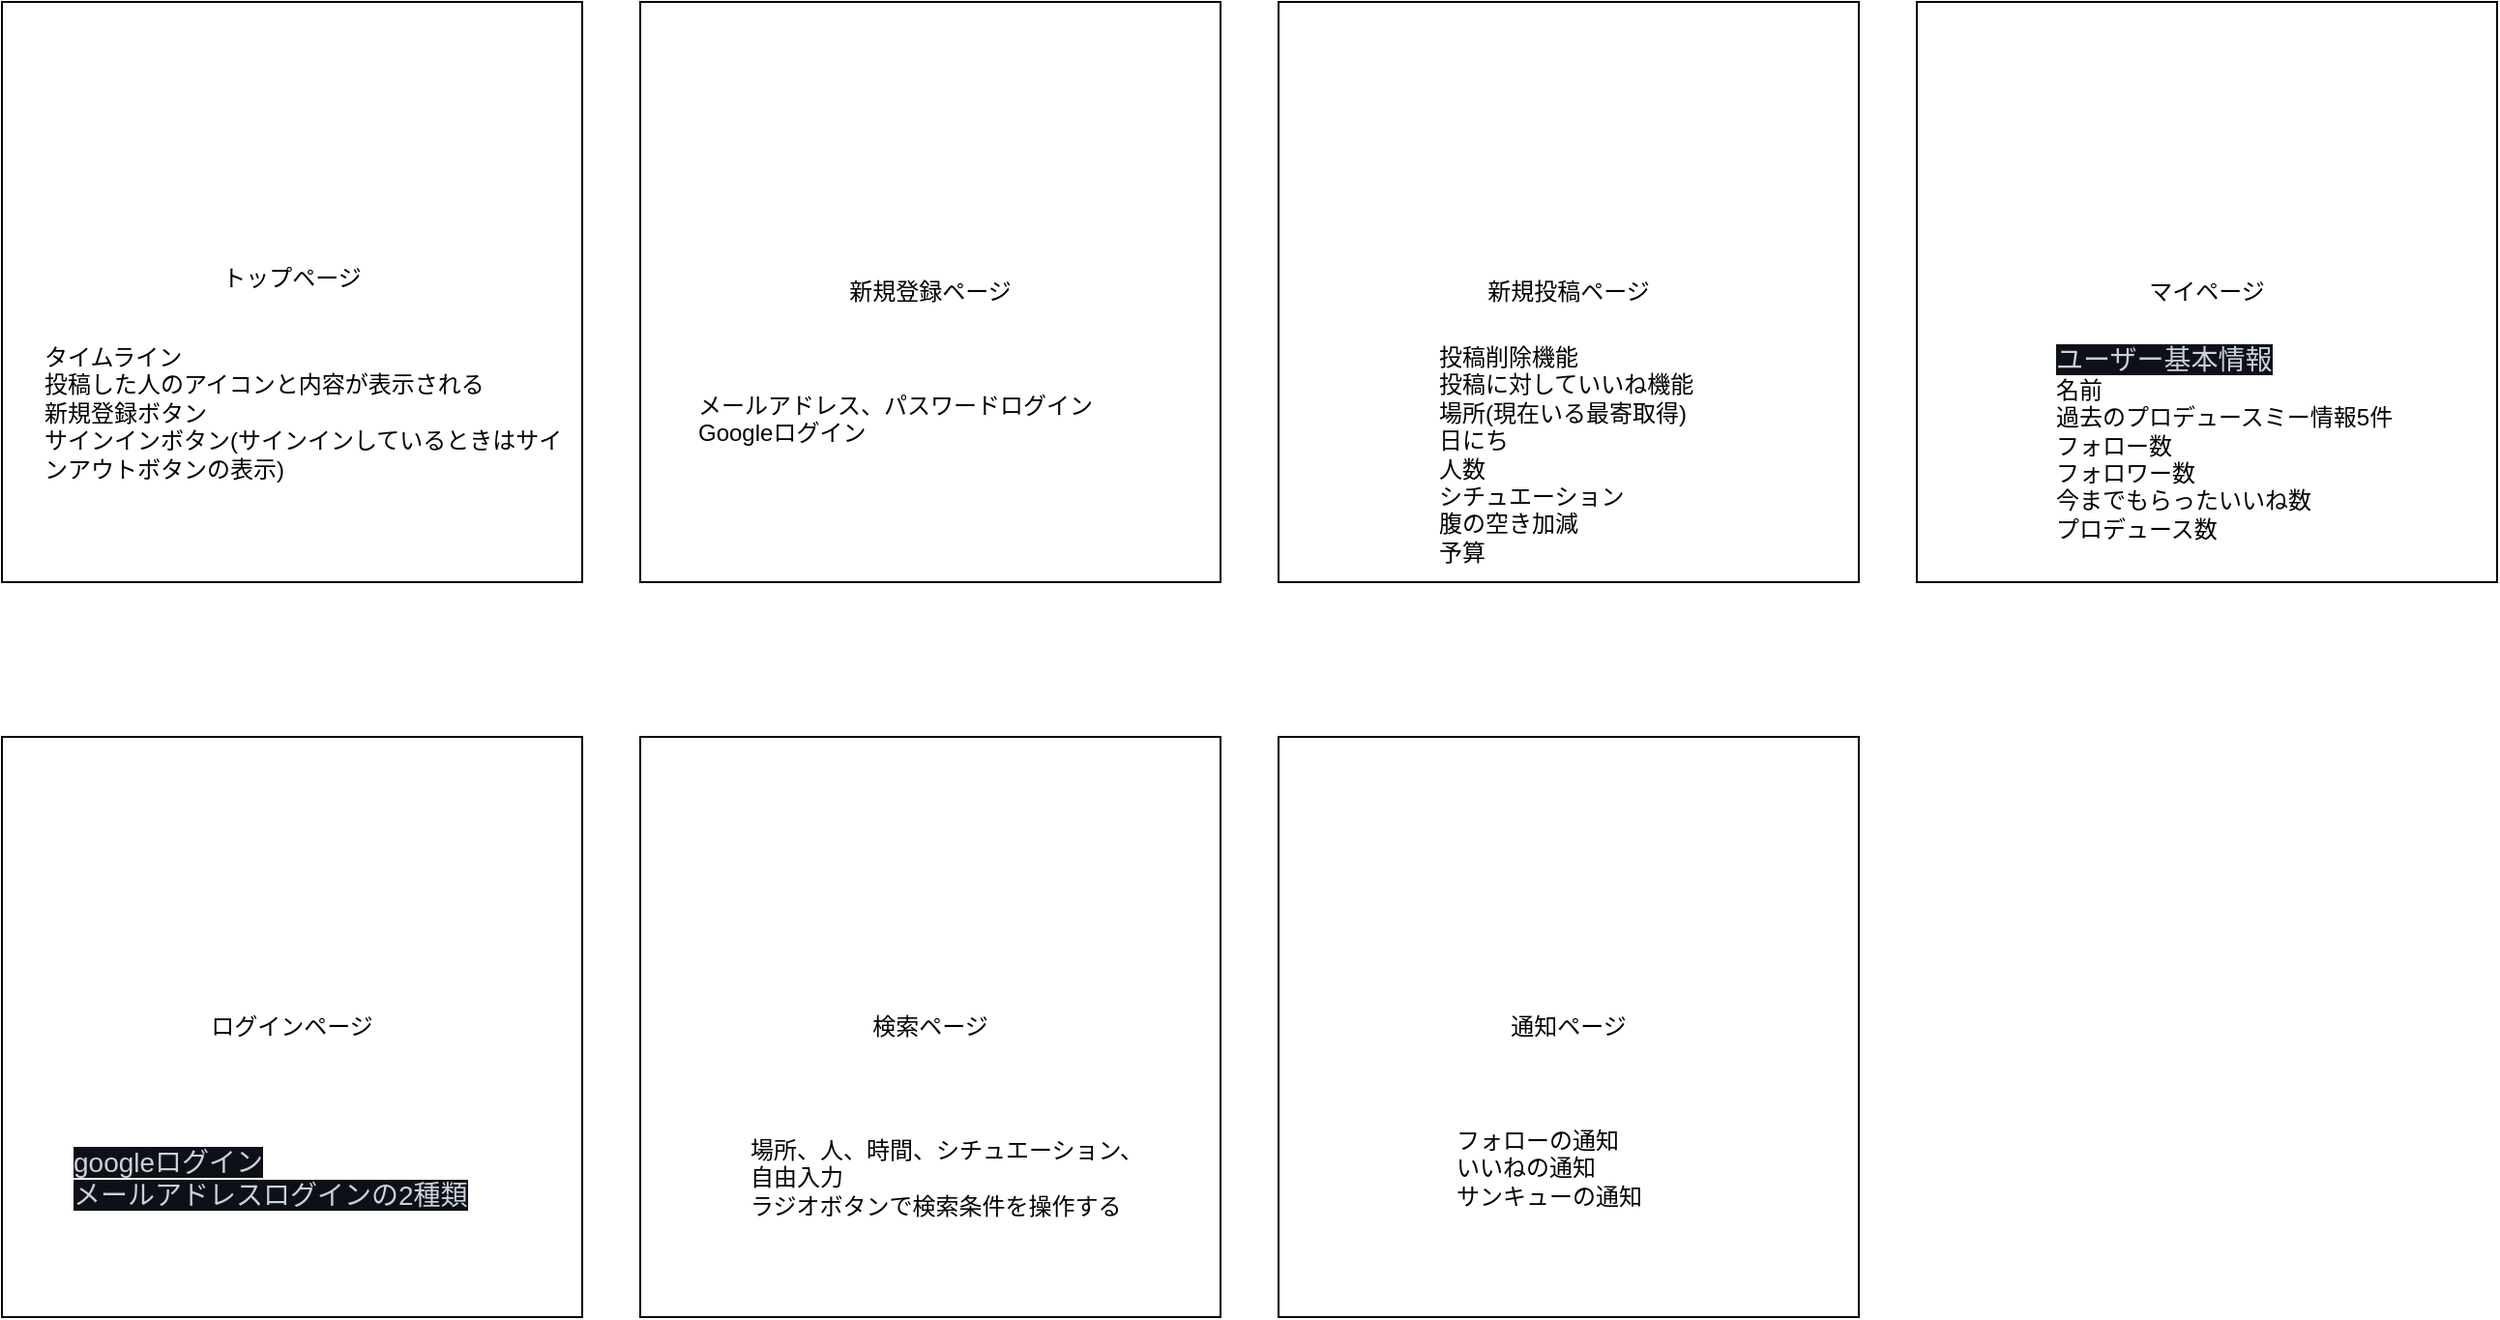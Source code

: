 <mxfile version="13.10.0" type="embed">
    <diagram id="G7QxS1xM6-rOG64aZDca" name="ページ1">
        <mxGraphModel dx="2328" dy="1335" grid="1" gridSize="10" guides="1" tooltips="1" connect="1" arrows="1" fold="1" page="1" pageScale="1" pageWidth="827" pageHeight="1169" math="0" shadow="0">
            <root>
                <mxCell id="0"/>
                <mxCell id="1" parent="0"/>
                <mxCell id="2" value="&lt;span&gt;トップページ&lt;br&gt;&lt;br&gt;&lt;/span&gt;" style="whiteSpace=wrap;html=1;aspect=fixed;align=center;" parent="1" vertex="1">
                    <mxGeometry x="-330" y="270" width="300" height="300" as="geometry"/>
                </mxCell>
                <mxCell id="3" value="新規登録ページ" style="whiteSpace=wrap;html=1;aspect=fixed;rounded=0;direction=south;" parent="1" vertex="1">
                    <mxGeometry y="270" width="300" height="300" as="geometry"/>
                </mxCell>
                <mxCell id="4" value="マイページ" style="whiteSpace=wrap;html=1;aspect=fixed;" parent="1" vertex="1">
                    <mxGeometry x="660" y="270" width="300" height="300" as="geometry"/>
                </mxCell>
                <mxCell id="5" value="ログインページ" style="whiteSpace=wrap;html=1;aspect=fixed;" parent="1" vertex="1">
                    <mxGeometry x="-330" y="650" width="300" height="300" as="geometry"/>
                </mxCell>
                <mxCell id="6" value="検索ページ" style="whiteSpace=wrap;html=1;aspect=fixed;" vertex="1" parent="1">
                    <mxGeometry y="650" width="300" height="300" as="geometry"/>
                </mxCell>
                <mxCell id="9" value="新規投稿ページ" style="whiteSpace=wrap;html=1;aspect=fixed;" vertex="1" parent="1">
                    <mxGeometry x="330" y="270" width="300" height="300" as="geometry"/>
                </mxCell>
                <mxCell id="10" value="通知ページ&lt;br&gt;" style="whiteSpace=wrap;html=1;aspect=fixed;" vertex="1" parent="1">
                    <mxGeometry x="330" y="650" width="300" height="300" as="geometry"/>
                </mxCell>
                <mxCell id="16" value="&lt;span&gt;タイムライン&lt;/span&gt;&lt;br&gt;&lt;span&gt;投稿した人のアイコンと内容が表示される&lt;/span&gt;&lt;br&gt;&lt;span&gt;新規登録ボタン&lt;/span&gt;&lt;br&gt;&lt;span&gt;サインインボタン(サインインしているときはサインアウトボタンの表示)&lt;/span&gt;" style="text;whiteSpace=wrap;html=1;align=left;" vertex="1" parent="1">
                    <mxGeometry x="-310" y="440" width="270" height="120" as="geometry"/>
                </mxCell>
                <mxCell id="17" value="&lt;span&gt;メールアドレス、パスワードログイン&lt;/span&gt;&lt;br&gt;&lt;span&gt;Googleログイン&lt;/span&gt;" style="text;whiteSpace=wrap;html=1;align=left;" vertex="1" parent="1">
                    <mxGeometry x="27.5" y="465" width="265" height="60" as="geometry"/>
                </mxCell>
                <mxCell id="18" value="&lt;span&gt;投稿削除機能&lt;/span&gt;&lt;br&gt;&lt;span&gt;投稿に対していいね機能&lt;/span&gt;&lt;br&gt;&lt;span&gt;場所(現在いる最寄取得)&lt;/span&gt;&lt;br&gt;&lt;span&gt;日にち&lt;/span&gt;&lt;br&gt;&lt;span&gt;人数&lt;/span&gt;&lt;br&gt;&lt;span&gt;シチュエーション&lt;/span&gt;&lt;br&gt;&lt;span&gt;腹の空き加減&lt;/span&gt;&lt;br&gt;&lt;span&gt;予算&lt;/span&gt;" style="text;whiteSpace=wrap;html=1;" vertex="1" parent="1">
                    <mxGeometry x="410.5" y="440" width="150" height="115" as="geometry"/>
                </mxCell>
                <mxCell id="19" value="&lt;span style=&quot;background-color: rgb(13 , 17 , 23) ; color: rgb(201 , 209 , 217) ; font-size: 14px&quot;&gt;ユーザー基本情報&lt;/span&gt;&lt;br&gt;&lt;span&gt;名前&lt;/span&gt;&lt;br&gt;&lt;span&gt;過去のプロデュースミー情報5件&lt;/span&gt;&lt;br&gt;&lt;span&gt;フォロー数&lt;/span&gt;&lt;br&gt;&lt;span&gt;フォロワー数&lt;/span&gt;&lt;br&gt;&lt;span&gt;今までもらったいいね数&lt;/span&gt;&lt;br&gt;&lt;span&gt;プロデュース数&lt;/span&gt;" style="text;whiteSpace=wrap;html=1;" vertex="1" parent="1">
                    <mxGeometry x="730" y="440" width="190" height="110" as="geometry"/>
                </mxCell>
                <mxCell id="20" value="&lt;span style=&quot;background-color: rgb(13 , 17 , 23) ; color: rgb(201 , 209 , 217) ; font-size: 14px&quot;&gt;googleログイン&lt;/span&gt;&lt;br&gt;&lt;span style=&quot;background-color: rgb(13 , 17 , 23) ; color: rgb(201 , 209 , 217) ; font-size: 14px&quot;&gt;メールアドレスログインの2種類&lt;/span&gt;" style="text;whiteSpace=wrap;html=1;" vertex="1" parent="1">
                    <mxGeometry x="-295" y="855" width="230" height="40" as="geometry"/>
                </mxCell>
                <mxCell id="21" value="&lt;span&gt;場所、人、時間、シチュエーション、&lt;/span&gt;&lt;br&gt;&lt;span&gt;自由入力&lt;/span&gt;&lt;br&gt;&lt;span&gt;ラジオボタンで検索条件を操作する&lt;/span&gt;&lt;br&gt;" style="text;whiteSpace=wrap;html=1;" vertex="1" parent="1">
                    <mxGeometry x="54.5" y="850" width="211" height="50" as="geometry"/>
                </mxCell>
                <mxCell id="22" value="&lt;span&gt;フォローの通知&lt;/span&gt;&lt;br&gt;&lt;span&gt;いいねの通知&lt;/span&gt;&lt;br&gt;&lt;span&gt;サンキューの通知&lt;/span&gt;" style="text;whiteSpace=wrap;html=1;" vertex="1" parent="1">
                    <mxGeometry x="419.5" y="845" width="121" height="60" as="geometry"/>
                </mxCell>
            </root>
        </mxGraphModel>
    </diagram>
</mxfile>
